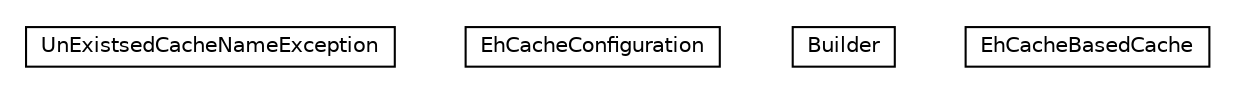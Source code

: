 #!/usr/local/bin/dot
#
# Class diagram 
# Generated by UMLGraph version R5_6_6-8-g8d7759 (http://www.umlgraph.org/)
#

digraph G {
	edge [fontname="Helvetica",fontsize=10,labelfontname="Helvetica",labelfontsize=10];
	node [fontname="Helvetica",fontsize=10,shape=plaintext];
	nodesep=0.25;
	ranksep=0.5;
	// org.dayatang.cache.ehcache.UnExistsedCacheNameException
	c8279 [label=<<table title="org.dayatang.cache.ehcache.UnExistsedCacheNameException" border="0" cellborder="1" cellspacing="0" cellpadding="2" port="p" href="./UnExistsedCacheNameException.html">
		<tr><td><table border="0" cellspacing="0" cellpadding="1">
<tr><td align="center" balign="center"> UnExistsedCacheNameException </td></tr>
		</table></td></tr>
		</table>>, URL="./UnExistsedCacheNameException.html", fontname="Helvetica", fontcolor="black", fontsize=10.0];
	// org.dayatang.cache.ehcache.EhCacheConfiguration
	c8280 [label=<<table title="org.dayatang.cache.ehcache.EhCacheConfiguration" border="0" cellborder="1" cellspacing="0" cellpadding="2" port="p" href="./EhCacheConfiguration.html">
		<tr><td><table border="0" cellspacing="0" cellpadding="1">
<tr><td align="center" balign="center"> EhCacheConfiguration </td></tr>
		</table></td></tr>
		</table>>, URL="./EhCacheConfiguration.html", fontname="Helvetica", fontcolor="black", fontsize=10.0];
	// org.dayatang.cache.ehcache.EhCacheConfiguration.Builder
	c8281 [label=<<table title="org.dayatang.cache.ehcache.EhCacheConfiguration.Builder" border="0" cellborder="1" cellspacing="0" cellpadding="2" port="p" href="./EhCacheConfiguration.Builder.html">
		<tr><td><table border="0" cellspacing="0" cellpadding="1">
<tr><td align="center" balign="center"> Builder </td></tr>
		</table></td></tr>
		</table>>, URL="./EhCacheConfiguration.Builder.html", fontname="Helvetica", fontcolor="black", fontsize=10.0];
	// org.dayatang.cache.ehcache.EhCacheBasedCache
	c8282 [label=<<table title="org.dayatang.cache.ehcache.EhCacheBasedCache" border="0" cellborder="1" cellspacing="0" cellpadding="2" port="p" href="./EhCacheBasedCache.html">
		<tr><td><table border="0" cellspacing="0" cellpadding="1">
<tr><td align="center" balign="center"> EhCacheBasedCache </td></tr>
		</table></td></tr>
		</table>>, URL="./EhCacheBasedCache.html", fontname="Helvetica", fontcolor="black", fontsize=10.0];
}

